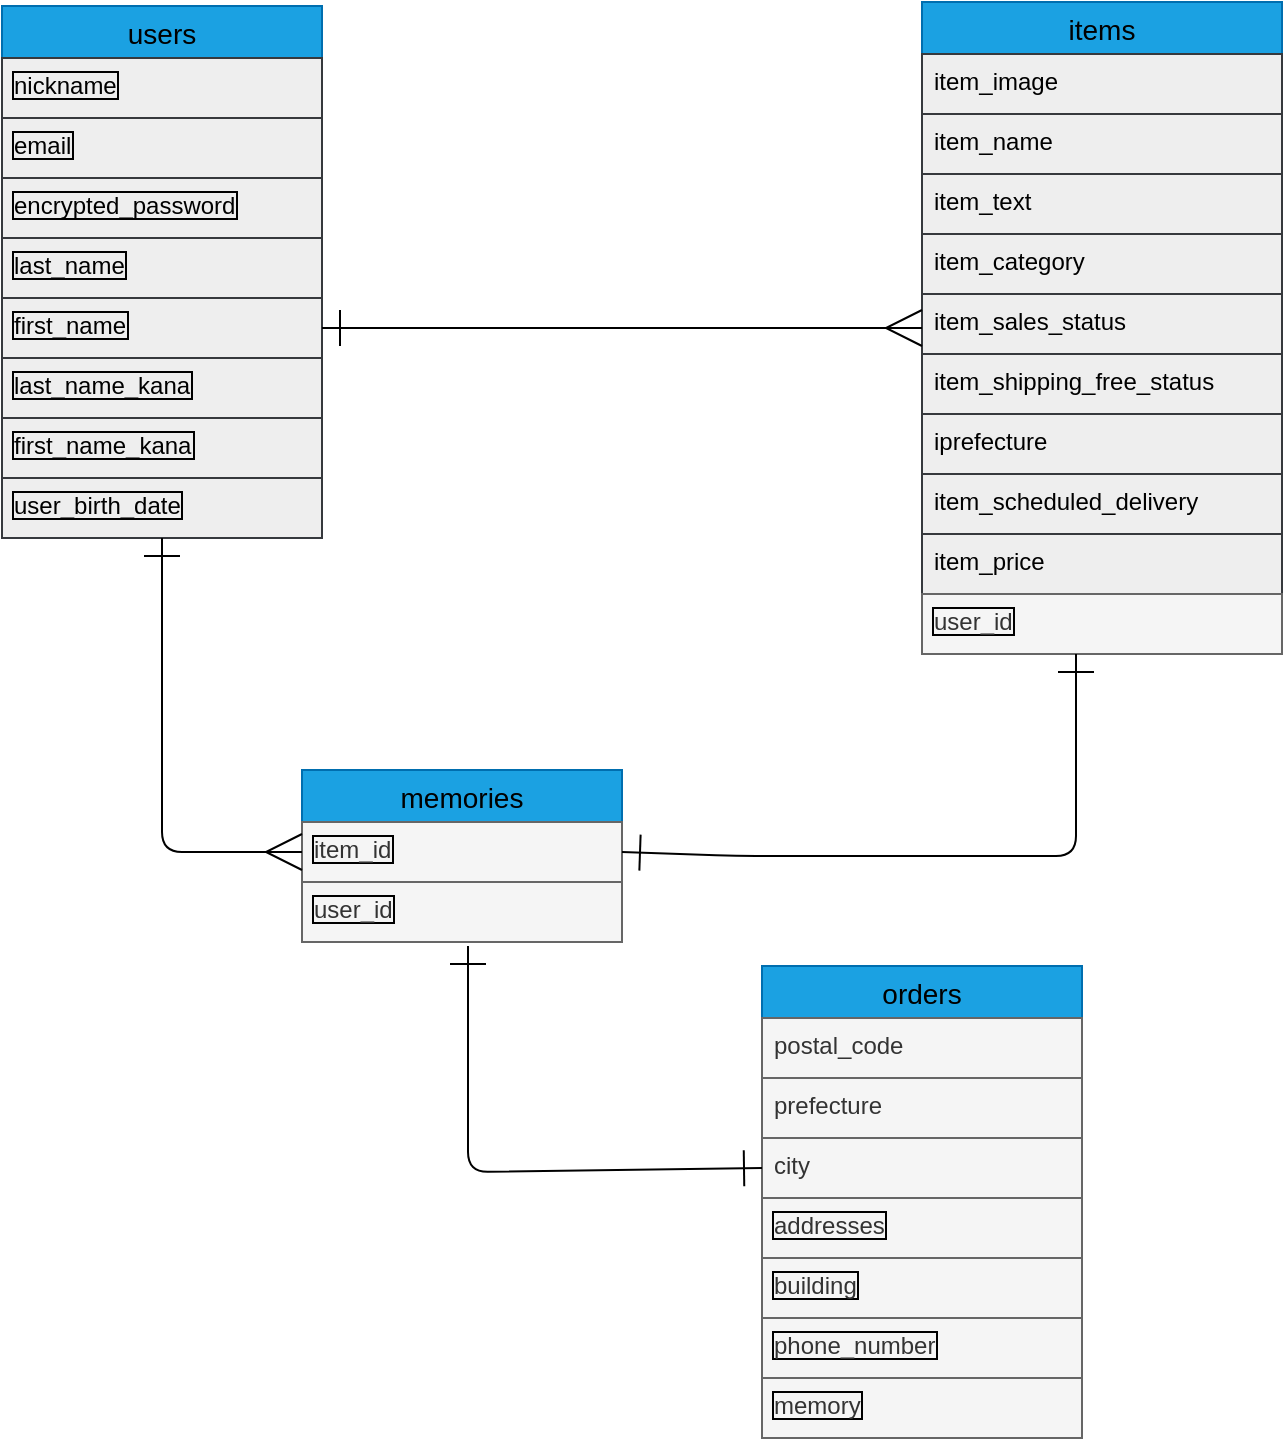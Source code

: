 <mxfile>
    <diagram id="N0OGKD8bg48eGIG4hcQn" name="ページ1">
        <mxGraphModel dx="678" dy="477" grid="1" gridSize="10" guides="1" tooltips="1" connect="1" arrows="1" fold="1" page="1" pageScale="1" pageWidth="827" pageHeight="1169" math="0" shadow="0">
            <root>
                <mxCell id="0"/>
                <mxCell id="1" parent="0"/>
                <mxCell id="15" value="users" style="swimlane;fontStyle=0;childLayout=stackLayout;horizontal=1;startSize=26;horizontalStack=0;resizeParent=1;resizeParentMax=0;resizeLast=0;collapsible=1;marginBottom=0;align=center;fontSize=14;fillColor=#1ba1e2;fontColor=#000000;strokeColor=#006EAF;" parent="1" vertex="1">
                    <mxGeometry x="80" y="160" width="160" height="266" as="geometry"/>
                </mxCell>
                <mxCell id="16" value="nickname" style="text;spacingLeft=4;spacingRight=4;overflow=hidden;rotatable=0;points=[[0,0.5],[1,0.5]];portConstraint=eastwest;fontSize=12;fillColor=#eeeeee;strokeColor=#36393d;fontColor=#000000;labelBorderColor=default;" parent="15" vertex="1">
                    <mxGeometry y="26" width="160" height="30" as="geometry"/>
                </mxCell>
                <mxCell id="17" value="email" style="text;spacingLeft=4;spacingRight=4;overflow=hidden;rotatable=0;points=[[0,0.5],[1,0.5]];portConstraint=eastwest;fontSize=12;fillColor=#eeeeee;strokeColor=#36393d;fontColor=#000000;labelBorderColor=default;" parent="15" vertex="1">
                    <mxGeometry y="56" width="160" height="30" as="geometry"/>
                </mxCell>
                <mxCell id="18" value="encrypted_password" style="text;spacingLeft=4;spacingRight=4;overflow=hidden;rotatable=0;points=[[0,0.5],[1,0.5]];portConstraint=eastwest;fontSize=12;fillColor=#eeeeee;strokeColor=#36393d;fontColor=#000000;labelBorderColor=default;" parent="15" vertex="1">
                    <mxGeometry y="86" width="160" height="30" as="geometry"/>
                </mxCell>
                <mxCell id="43" value="last_name" style="text;spacingLeft=4;spacingRight=4;overflow=hidden;rotatable=0;points=[[0,0.5],[1,0.5]];portConstraint=eastwest;fontSize=12;fillColor=#eeeeee;strokeColor=#36393d;fontColor=#000000;labelBorderColor=default;" vertex="1" parent="15">
                    <mxGeometry y="116" width="160" height="30" as="geometry"/>
                </mxCell>
                <mxCell id="44" value="first_name" style="text;spacingLeft=4;spacingRight=4;overflow=hidden;rotatable=0;points=[[0,0.5],[1,0.5]];portConstraint=eastwest;fontSize=12;fillColor=#eeeeee;strokeColor=#36393d;fontColor=#000000;labelBorderColor=default;" vertex="1" parent="15">
                    <mxGeometry y="146" width="160" height="30" as="geometry"/>
                </mxCell>
                <mxCell id="45" value="last_name_kana" style="text;spacingLeft=4;spacingRight=4;overflow=hidden;rotatable=0;points=[[0,0.5],[1,0.5]];portConstraint=eastwest;fontSize=12;fillColor=#eeeeee;strokeColor=#36393d;fontColor=#000000;labelBorderColor=default;" vertex="1" parent="15">
                    <mxGeometry y="176" width="160" height="30" as="geometry"/>
                </mxCell>
                <mxCell id="46" value="first_name_kana" style="text;spacingLeft=4;spacingRight=4;overflow=hidden;rotatable=0;points=[[0,0.5],[1,0.5]];portConstraint=eastwest;fontSize=12;fillColor=#eeeeee;strokeColor=#36393d;fontColor=#000000;labelBorderColor=default;" vertex="1" parent="15">
                    <mxGeometry y="206" width="160" height="30" as="geometry"/>
                </mxCell>
                <mxCell id="48" value="user_birth_date" style="text;spacingLeft=4;spacingRight=4;overflow=hidden;rotatable=0;points=[[0,0.5],[1,0.5]];portConstraint=eastwest;fontSize=12;fillColor=#eeeeee;strokeColor=#36393d;fontColor=#000000;labelBorderColor=default;" vertex="1" parent="15">
                    <mxGeometry y="236" width="160" height="30" as="geometry"/>
                </mxCell>
                <mxCell id="21" value="items" style="swimlane;fontStyle=0;childLayout=stackLayout;horizontal=1;startSize=26;horizontalStack=0;resizeParent=1;resizeParentMax=0;resizeLast=0;collapsible=1;marginBottom=0;align=center;fontSize=14;fillColor=#1ba1e2;fontColor=#000000;strokeColor=#006EAF;" parent="1" vertex="1">
                    <mxGeometry x="540" y="158" width="180" height="326" as="geometry">
                        <mxRectangle x="380" y="160" width="90" height="26" as="alternateBounds"/>
                    </mxGeometry>
                </mxCell>
                <mxCell id="22" value="item_image" style="text;strokeColor=#36393d;fillColor=#eeeeee;spacingLeft=4;spacingRight=4;overflow=hidden;rotatable=0;points=[[0,0.5],[1,0.5]];portConstraint=eastwest;fontSize=12;fontColor=#000000;" parent="21" vertex="1">
                    <mxGeometry y="26" width="180" height="30" as="geometry"/>
                </mxCell>
                <mxCell id="23" value="item_name" style="text;strokeColor=#36393d;fillColor=#eeeeee;spacingLeft=4;spacingRight=4;overflow=hidden;rotatable=0;points=[[0,0.5],[1,0.5]];portConstraint=eastwest;fontSize=12;fontColor=#000000;" parent="21" vertex="1">
                    <mxGeometry y="56" width="180" height="30" as="geometry"/>
                </mxCell>
                <mxCell id="24" value="item_text" style="text;strokeColor=#36393d;fillColor=#eeeeee;spacingLeft=4;spacingRight=4;overflow=hidden;rotatable=0;points=[[0,0.5],[1,0.5]];portConstraint=eastwest;fontSize=12;fontColor=#000000;" parent="21" vertex="1">
                    <mxGeometry y="86" width="180" height="30" as="geometry"/>
                </mxCell>
                <mxCell id="38" value="item_category" style="text;strokeColor=#36393d;fillColor=#eeeeee;spacingLeft=4;spacingRight=4;overflow=hidden;rotatable=0;points=[[0,0.5],[1,0.5]];portConstraint=eastwest;fontSize=12;fontColor=#000000;" vertex="1" parent="21">
                    <mxGeometry y="116" width="180" height="30" as="geometry"/>
                </mxCell>
                <mxCell id="31" value="item_sales_status" style="text;strokeColor=#36393d;fillColor=#eeeeee;spacingLeft=4;spacingRight=4;overflow=hidden;rotatable=0;points=[[0,0.5],[1,0.5]];portConstraint=eastwest;fontSize=12;fontColor=#000000;" vertex="1" parent="21">
                    <mxGeometry y="146" width="180" height="30" as="geometry"/>
                </mxCell>
                <mxCell id="39" value="item_shipping_free_status" style="text;strokeColor=#36393d;fillColor=#eeeeee;spacingLeft=4;spacingRight=4;overflow=hidden;rotatable=0;points=[[0,0.5],[1,0.5]];portConstraint=eastwest;fontSize=12;fontColor=#000000;" vertex="1" parent="21">
                    <mxGeometry y="176" width="180" height="30" as="geometry"/>
                </mxCell>
                <mxCell id="40" value="iprefecture" style="text;strokeColor=#36393d;fillColor=#eeeeee;spacingLeft=4;spacingRight=4;overflow=hidden;rotatable=0;points=[[0,0.5],[1,0.5]];portConstraint=eastwest;fontSize=12;fontColor=#000000;" vertex="1" parent="21">
                    <mxGeometry y="206" width="180" height="30" as="geometry"/>
                </mxCell>
                <mxCell id="41" value="item_scheduled_delivery" style="text;strokeColor=#36393d;fillColor=#eeeeee;spacingLeft=4;spacingRight=4;overflow=hidden;rotatable=0;points=[[0,0.5],[1,0.5]];portConstraint=eastwest;fontSize=12;fontColor=#000000;" vertex="1" parent="21">
                    <mxGeometry y="236" width="180" height="30" as="geometry"/>
                </mxCell>
                <mxCell id="42" value="item_price" style="text;strokeColor=#36393d;fillColor=#eeeeee;spacingLeft=4;spacingRight=4;overflow=hidden;rotatable=0;points=[[0,0.5],[1,0.5]];portConstraint=eastwest;fontSize=12;fontColor=#000000;" vertex="1" parent="21">
                    <mxGeometry y="266" width="180" height="30" as="geometry"/>
                </mxCell>
                <mxCell id="62" value="user_id" style="text;strokeColor=#666666;fillColor=#f5f5f5;spacingLeft=4;spacingRight=4;overflow=hidden;rotatable=0;points=[[0,0.5],[1,0.5]];portConstraint=eastwest;fontSize=12;labelBorderColor=default;fontColor=#333333;" vertex="1" parent="21">
                    <mxGeometry y="296" width="180" height="30" as="geometry"/>
                </mxCell>
                <mxCell id="25" style="edgeStyle=none;html=1;startArrow=ERone;startFill=0;exitX=1;exitY=0.5;exitDx=0;exitDy=0;endArrow=ERmany;endFill=0;strokeWidth=1;endSize=16;startSize=16;" parent="1" edge="1" source="44">
                    <mxGeometry relative="1" as="geometry">
                        <mxPoint x="240.96" y="309.58" as="sourcePoint"/>
                        <mxPoint x="540" y="321" as="targetPoint"/>
                        <Array as="points"/>
                    </mxGeometry>
                </mxCell>
                <mxCell id="27" value="orders" style="swimlane;fontStyle=0;childLayout=stackLayout;horizontal=1;startSize=26;horizontalStack=0;resizeParent=1;resizeParentMax=0;resizeLast=0;collapsible=1;marginBottom=0;align=center;fontSize=14;fillColor=#1ba1e2;strokeColor=#006EAF;fontColor=#000000;" parent="1" vertex="1">
                    <mxGeometry x="460" y="640" width="160" height="236" as="geometry"/>
                </mxCell>
                <mxCell id="28" value="postal_code" style="text;strokeColor=#666666;fillColor=#f5f5f5;spacingLeft=4;spacingRight=4;overflow=hidden;rotatable=0;points=[[0,0.5],[1,0.5]];portConstraint=eastwest;fontSize=12;fontColor=#333333;" parent="27" vertex="1">
                    <mxGeometry y="26" width="160" height="30" as="geometry"/>
                </mxCell>
                <mxCell id="29" value="prefecture" style="text;strokeColor=#666666;fillColor=#f5f5f5;spacingLeft=4;spacingRight=4;overflow=hidden;rotatable=0;points=[[0,0.5],[1,0.5]];portConstraint=eastwest;fontSize=12;fontColor=#333333;" parent="27" vertex="1">
                    <mxGeometry y="56" width="160" height="30" as="geometry"/>
                </mxCell>
                <mxCell id="30" value="city" style="text;strokeColor=#666666;fillColor=#f5f5f5;spacingLeft=4;spacingRight=4;overflow=hidden;rotatable=0;points=[[0,0.5],[1,0.5]];portConstraint=eastwest;fontSize=12;fontColor=#333333;" parent="27" vertex="1">
                    <mxGeometry y="86" width="160" height="30" as="geometry"/>
                </mxCell>
                <mxCell id="50" value="addresses" style="text;strokeColor=#666666;fillColor=#f5f5f5;spacingLeft=4;spacingRight=4;overflow=hidden;rotatable=0;points=[[0,0.5],[1,0.5]];portConstraint=eastwest;fontSize=12;labelBorderColor=default;fontColor=#333333;" vertex="1" parent="27">
                    <mxGeometry y="116" width="160" height="30" as="geometry"/>
                </mxCell>
                <mxCell id="51" value="building" style="text;strokeColor=#666666;fillColor=#f5f5f5;spacingLeft=4;spacingRight=4;overflow=hidden;rotatable=0;points=[[0,0.5],[1,0.5]];portConstraint=eastwest;fontSize=12;labelBorderColor=default;fontColor=#333333;" vertex="1" parent="27">
                    <mxGeometry y="146" width="160" height="30" as="geometry"/>
                </mxCell>
                <mxCell id="52" value="phone_number" style="text;strokeColor=#666666;fillColor=#f5f5f5;spacingLeft=4;spacingRight=4;overflow=hidden;rotatable=0;points=[[0,0.5],[1,0.5]];portConstraint=eastwest;fontSize=12;labelBorderColor=default;fontColor=#333333;" vertex="1" parent="27">
                    <mxGeometry y="176" width="160" height="30" as="geometry"/>
                </mxCell>
                <mxCell id="75" value="memory" style="text;strokeColor=#666666;fillColor=#f5f5f5;spacingLeft=4;spacingRight=4;overflow=hidden;rotatable=0;points=[[0,0.5],[1,0.5]];portConstraint=eastwest;fontSize=12;labelBorderColor=default;fontColor=#333333;" vertex="1" parent="27">
                    <mxGeometry y="206" width="160" height="30" as="geometry"/>
                </mxCell>
                <mxCell id="54" value="memories" style="swimlane;fontStyle=0;childLayout=stackLayout;horizontal=1;startSize=26;horizontalStack=0;resizeParent=1;resizeParentMax=0;resizeLast=0;collapsible=1;marginBottom=0;align=center;fontSize=14;labelBorderColor=none;fillColor=#1ba1e2;strokeColor=#006EAF;fontColor=#000000;" vertex="1" parent="1">
                    <mxGeometry x="230" y="542" width="160" height="86" as="geometry"/>
                </mxCell>
                <mxCell id="55" value="item_id" style="text;strokeColor=#666666;fillColor=#f5f5f5;spacingLeft=4;spacingRight=4;overflow=hidden;rotatable=0;points=[[0,0.5],[1,0.5]];portConstraint=eastwest;fontSize=12;labelBorderColor=default;fontColor=#333333;" vertex="1" parent="54">
                    <mxGeometry y="26" width="160" height="30" as="geometry"/>
                </mxCell>
                <mxCell id="57" value="user_id" style="text;strokeColor=#666666;fillColor=#f5f5f5;spacingLeft=4;spacingRight=4;overflow=hidden;rotatable=0;points=[[0,0.5],[1,0.5]];portConstraint=eastwest;fontSize=12;labelBorderColor=default;fontColor=#333333;" vertex="1" parent="54">
                    <mxGeometry y="56" width="160" height="30" as="geometry"/>
                </mxCell>
                <mxCell id="60" style="edgeStyle=none;html=1;entryX=0;entryY=0.5;entryDx=0;entryDy=0;startArrow=ERone;startFill=0;exitX=0.5;exitY=1;exitDx=0;exitDy=0;endArrow=ERmany;endFill=0;strokeWidth=1;endSize=16;startSize=16;" edge="1" parent="1" source="15" target="55">
                    <mxGeometry relative="1" as="geometry">
                        <mxPoint x="100" y="510" as="sourcePoint"/>
                        <mxPoint x="240" y="510" as="targetPoint"/>
                        <Array as="points">
                            <mxPoint x="160" y="583"/>
                        </Array>
                    </mxGeometry>
                </mxCell>
                <mxCell id="63" style="edgeStyle=none;html=1;startArrow=ERone;startFill=0;endArrow=ERone;endFill=0;strokeWidth=1;endSize=16;startSize=16;entryX=0.5;entryY=1;entryDx=0;entryDy=0;exitX=1;exitY=0.5;exitDx=0;exitDy=0;" edge="1" parent="1" source="55">
                    <mxGeometry relative="1" as="geometry">
                        <mxPoint x="387" y="583" as="sourcePoint"/>
                        <mxPoint x="617" y="484" as="targetPoint"/>
                        <Array as="points">
                            <mxPoint x="447" y="585"/>
                            <mxPoint x="617" y="585"/>
                        </Array>
                    </mxGeometry>
                </mxCell>
                <mxCell id="70" style="edgeStyle=none;html=1;startArrow=ERone;startFill=0;endArrow=ERone;endFill=0;strokeWidth=1;endSize=16;startSize=16;entryX=0;entryY=0.5;entryDx=0;entryDy=0;" edge="1" parent="1" target="30">
                    <mxGeometry relative="1" as="geometry">
                        <mxPoint x="313" y="630" as="sourcePoint"/>
                        <mxPoint x="330" y="660" as="targetPoint"/>
                        <Array as="points">
                            <mxPoint x="313" y="743"/>
                        </Array>
                    </mxGeometry>
                </mxCell>
            </root>
        </mxGraphModel>
    </diagram>
</mxfile>